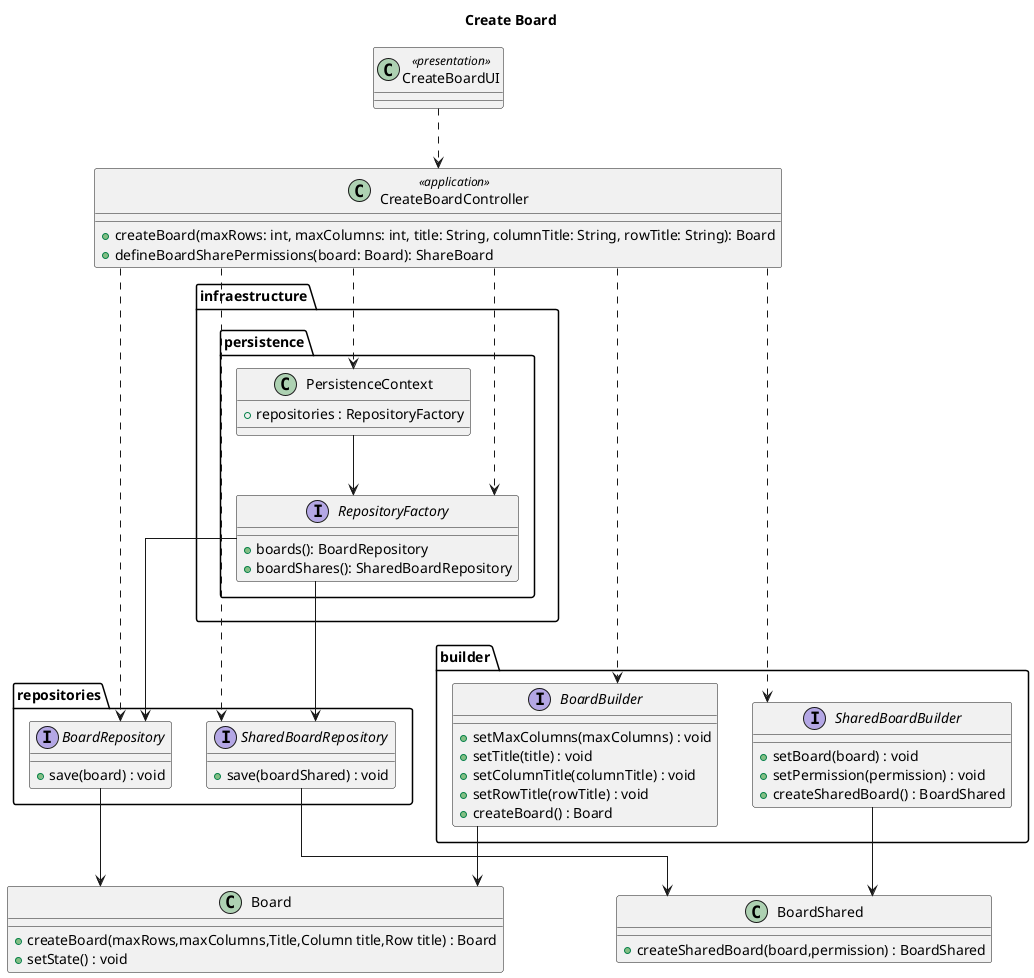 @startuml
'https://plantuml.com/class-diagram
title Create Board
top to bottom direction
skinparam linetype ortho



package repositories {
    interface BoardRepository{
        + save(board) : void

    }
    interface SharedBoardRepository{
        + save(boardShared) : void
    }
}
package builder{
 interface BoardBuilder{
    + setMaxColumns(maxColumns) : void
    + setTitle(title) : void
    + setColumnTitle(columnTitle) : void
    + setRowTitle(rowTitle) : void
    + createBoard() : Board
 }
 interface SharedBoardBuilder{
    + setBoard(board) : void
    + setPermission(permission) : void
    + createSharedBoard() : BoardShared
 }
}
class Board{
 + createBoard(maxRows,maxColumns,Title,Column title,Row title) : Board
 + setState() : void
}
class BoardShared{
 + createSharedBoard(board,permission) : BoardShared
}


package infraestructure.persistence {
    class PersistenceContext {
    + repositories : RepositoryFactory
    }

    interface RepositoryFactory {
        + boards(): BoardRepository
        + boardShares(): SharedBoardRepository

    }
}

class CreateBoardUI <<presentation>>

class CreateBoardController <<application>> {
    + createBoard(maxRows: int, maxColumns: int, title: String, columnTitle: String, rowTitle: String): Board
    + defineBoardSharePermissions(board: Board): ShareBoard
}

CreateBoardUI ..> CreateBoardController
CreateBoardController ..> PersistenceContext
CreateBoardController ..> BoardBuilder
CreateBoardController ..> SharedBoardBuilder
CreateBoardController ..> RepositoryFactory
CreateBoardController ..> BoardRepository
CreateBoardController ..> SharedBoardRepository
PersistenceContext --> RepositoryFactory
RepositoryFactory --> BoardRepository
RepositoryFactory --> SharedBoardRepository
BoardRepository --> Board
SharedBoardRepository --> BoardShared
BoardBuilder --> Board
SharedBoardBuilder --> BoardShared


@enduml